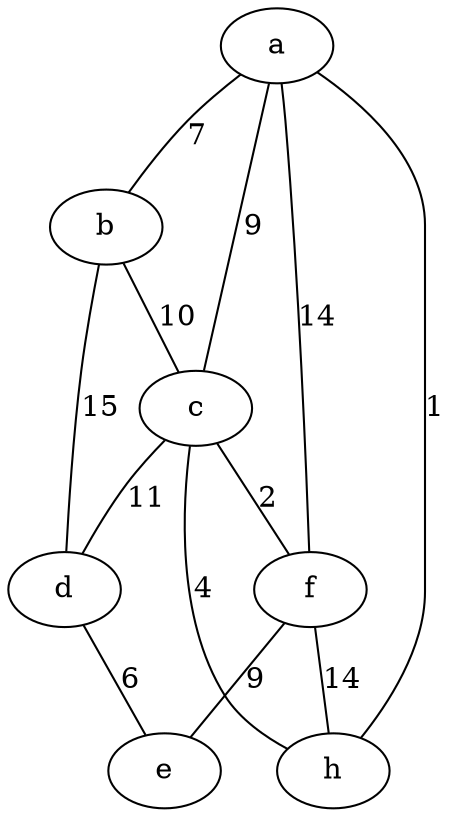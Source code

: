 graph G {
	a -- b [label=7];
	b -- c [label=10];
	a -- c [label=9];	
	c -- d [label=11];
	b -- d [label=15];
	d -- e [label=6];
	f -- e [label=9];
	a -- f [label=14];
	c -- f [label=2];
	h -- a [label=1];
	f -- h [label=14];
	h -- c [label=4];
}

